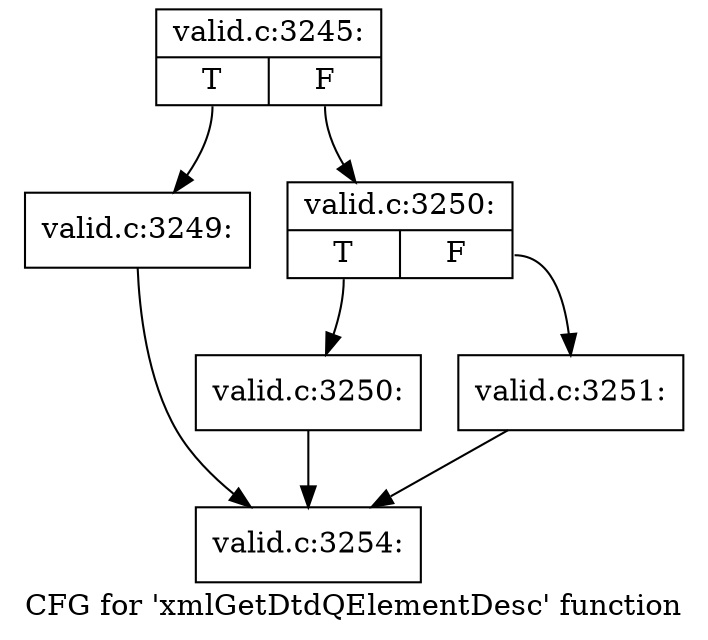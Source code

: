 digraph "CFG for 'xmlGetDtdQElementDesc' function" {
	label="CFG for 'xmlGetDtdQElementDesc' function";

	Node0x5033620 [shape=record,label="{valid.c:3245:|{<s0>T|<s1>F}}"];
	Node0x5033620:s0 -> Node0x503c1c0;
	Node0x5033620:s1 -> Node0x503c210;
	Node0x503c1c0 [shape=record,label="{valid.c:3249:}"];
	Node0x503c1c0 -> Node0x503b4a0;
	Node0x503c210 [shape=record,label="{valid.c:3250:|{<s0>T|<s1>F}}"];
	Node0x503c210:s0 -> Node0x503c670;
	Node0x503c210:s1 -> Node0x503c6c0;
	Node0x503c670 [shape=record,label="{valid.c:3250:}"];
	Node0x503c670 -> Node0x503b4a0;
	Node0x503c6c0 [shape=record,label="{valid.c:3251:}"];
	Node0x503c6c0 -> Node0x503b4a0;
	Node0x503b4a0 [shape=record,label="{valid.c:3254:}"];
}
